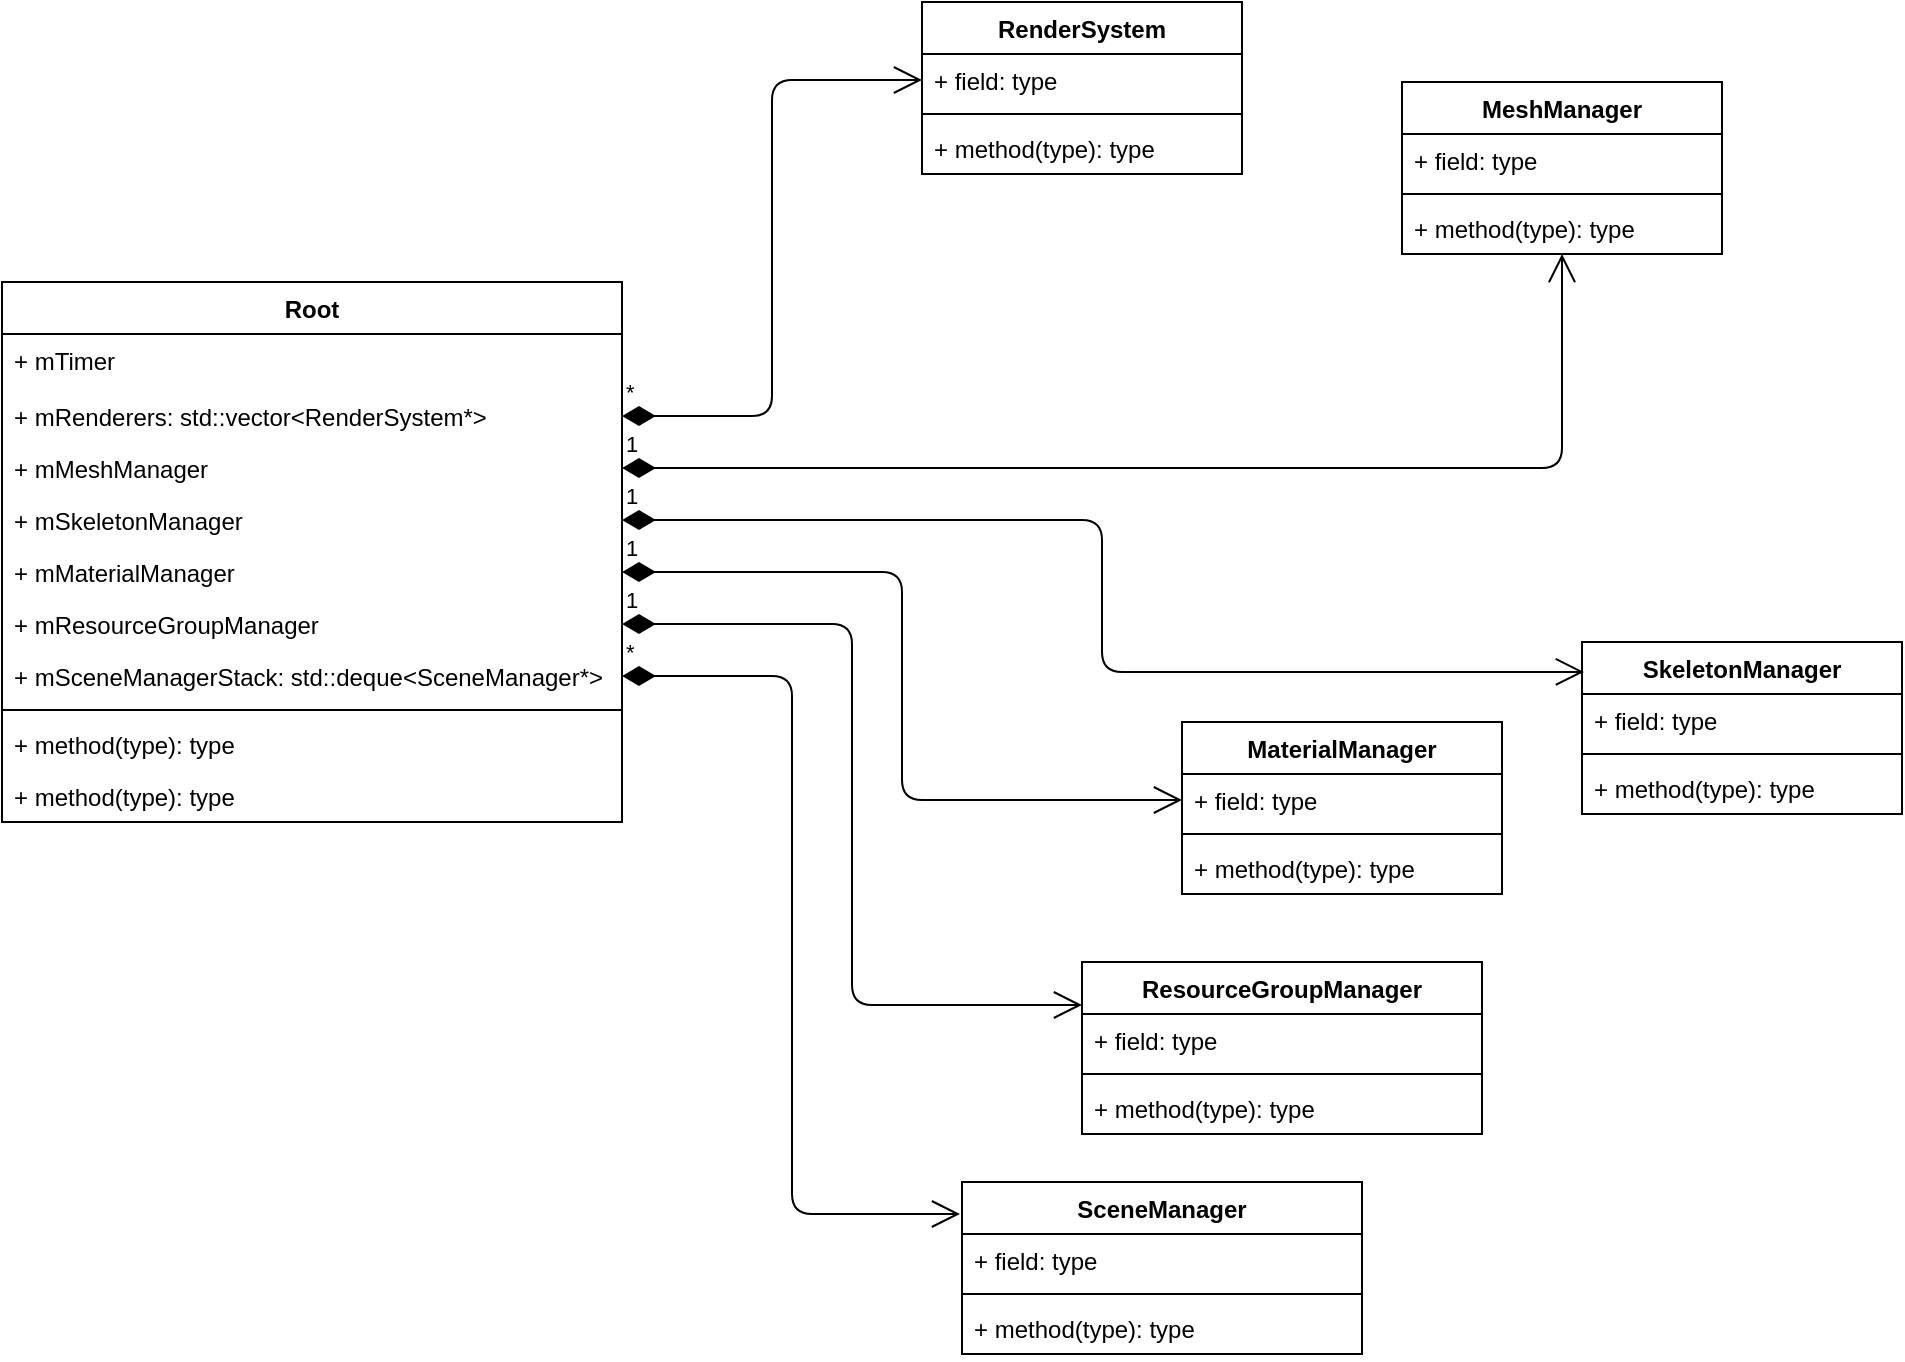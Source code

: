 <mxfile version="14.6.13" type="github"><diagram id="2uamDSMp3M37Ztlf-tgj" name="Page-1"><mxGraphModel dx="1138" dy="764" grid="1" gridSize="10" guides="1" tooltips="1" connect="1" arrows="1" fold="1" page="1" pageScale="1" pageWidth="827" pageHeight="1169" math="0" shadow="0"><root><mxCell id="0"/><mxCell id="1" parent="0"/><mxCell id="zWcjs0OMuB9KEEBCAnvX-1" value="Root" style="swimlane;fontStyle=1;align=center;verticalAlign=top;childLayout=stackLayout;horizontal=1;startSize=26;horizontalStack=0;resizeParent=1;resizeParentMax=0;resizeLast=0;collapsible=1;marginBottom=0;" parent="1" vertex="1"><mxGeometry x="20" y="160" width="310" height="270" as="geometry"><mxRectangle x="20" y="160" width="60" height="26" as="alternateBounds"/></mxGeometry></mxCell><mxCell id="zWcjs0OMuB9KEEBCAnvX-6" value="+ mTimer" style="text;strokeColor=none;fillColor=none;align=left;verticalAlign=top;spacingLeft=4;spacingRight=4;overflow=hidden;rotatable=0;points=[[0,0.5],[1,0.5]];portConstraint=eastwest;" parent="zWcjs0OMuB9KEEBCAnvX-1" vertex="1"><mxGeometry y="26" width="310" height="28" as="geometry"/></mxCell><mxCell id="zWcjs0OMuB9KEEBCAnvX-2" value="+ mRenderers: std::vector&lt;RenderSystem*&gt;" style="text;strokeColor=none;fillColor=none;align=left;verticalAlign=top;spacingLeft=4;spacingRight=4;overflow=hidden;rotatable=0;points=[[0,0.5],[1,0.5]];portConstraint=eastwest;" parent="zWcjs0OMuB9KEEBCAnvX-1" vertex="1"><mxGeometry y="54" width="310" height="26" as="geometry"/></mxCell><mxCell id="zWcjs0OMuB9KEEBCAnvX-9" value="+ mMeshManager&#xa;" style="text;strokeColor=none;fillColor=none;align=left;verticalAlign=top;spacingLeft=4;spacingRight=4;overflow=hidden;rotatable=0;points=[[0,0.5],[1,0.5]];portConstraint=eastwest;" parent="zWcjs0OMuB9KEEBCAnvX-1" vertex="1"><mxGeometry y="80" width="310" height="26" as="geometry"/></mxCell><mxCell id="zWcjs0OMuB9KEEBCAnvX-12" value="+ mSkeletonManager&#xa;" style="text;strokeColor=none;fillColor=none;align=left;verticalAlign=top;spacingLeft=4;spacingRight=4;overflow=hidden;rotatable=0;points=[[0,0.5],[1,0.5]];portConstraint=eastwest;" parent="zWcjs0OMuB9KEEBCAnvX-1" vertex="1"><mxGeometry y="106" width="310" height="26" as="geometry"/></mxCell><mxCell id="zWcjs0OMuB9KEEBCAnvX-5" value="+ mMaterialManager&#xa;" style="text;strokeColor=none;fillColor=none;align=left;verticalAlign=top;spacingLeft=4;spacingRight=4;overflow=hidden;rotatable=0;points=[[0,0.5],[1,0.5]];portConstraint=eastwest;" parent="zWcjs0OMuB9KEEBCAnvX-1" vertex="1"><mxGeometry y="132" width="310" height="26" as="geometry"/></mxCell><mxCell id="zWcjs0OMuB9KEEBCAnvX-8" value="+ mResourceGroupManager&#xa;" style="text;strokeColor=none;fillColor=none;align=left;verticalAlign=top;spacingLeft=4;spacingRight=4;overflow=hidden;rotatable=0;points=[[0,0.5],[1,0.5]];portConstraint=eastwest;" parent="zWcjs0OMuB9KEEBCAnvX-1" vertex="1"><mxGeometry y="158" width="310" height="26" as="geometry"/></mxCell><mxCell id="zWcjs0OMuB9KEEBCAnvX-10" value="+ mSceneManagerStack: std::deque&lt;SceneManager*&gt;&#xa;" style="text;strokeColor=none;fillColor=none;align=left;verticalAlign=top;spacingLeft=4;spacingRight=4;overflow=hidden;rotatable=0;points=[[0,0.5],[1,0.5]];portConstraint=eastwest;" parent="zWcjs0OMuB9KEEBCAnvX-1" vertex="1"><mxGeometry y="184" width="310" height="26" as="geometry"/></mxCell><mxCell id="zWcjs0OMuB9KEEBCAnvX-3" value="" style="line;strokeWidth=1;fillColor=none;align=left;verticalAlign=middle;spacingTop=-1;spacingLeft=3;spacingRight=3;rotatable=0;labelPosition=right;points=[];portConstraint=eastwest;" parent="zWcjs0OMuB9KEEBCAnvX-1" vertex="1"><mxGeometry y="210" width="310" height="8" as="geometry"/></mxCell><mxCell id="zWcjs0OMuB9KEEBCAnvX-4" value="+ method(type): type" style="text;strokeColor=none;fillColor=none;align=left;verticalAlign=top;spacingLeft=4;spacingRight=4;overflow=hidden;rotatable=0;points=[[0,0.5],[1,0.5]];portConstraint=eastwest;" parent="zWcjs0OMuB9KEEBCAnvX-1" vertex="1"><mxGeometry y="218" width="310" height="26" as="geometry"/></mxCell><mxCell id="zWcjs0OMuB9KEEBCAnvX-7" value="+ method(type): type" style="text;strokeColor=none;fillColor=none;align=left;verticalAlign=top;spacingLeft=4;spacingRight=4;overflow=hidden;rotatable=0;points=[[0,0.5],[1,0.5]];portConstraint=eastwest;" parent="zWcjs0OMuB9KEEBCAnvX-1" vertex="1"><mxGeometry y="244" width="310" height="26" as="geometry"/></mxCell><mxCell id="zWcjs0OMuB9KEEBCAnvX-20" value="*" style="endArrow=open;html=1;endSize=12;startArrow=diamondThin;startSize=14;startFill=1;edgeStyle=orthogonalEdgeStyle;align=left;verticalAlign=bottom;entryX=0;entryY=0.5;entryDx=0;entryDy=0;" parent="1" source="zWcjs0OMuB9KEEBCAnvX-2" target="L6r7v4rmBGlz0XZG1nLP-13" edge="1"><mxGeometry x="-1" y="3" relative="1" as="geometry"><mxPoint x="320" y="430" as="sourcePoint"/><mxPoint x="450" y="69" as="targetPoint"/></mxGeometry></mxCell><mxCell id="L6r7v4rmBGlz0XZG1nLP-1" value="MeshManager" style="swimlane;fontStyle=1;align=center;verticalAlign=top;childLayout=stackLayout;horizontal=1;startSize=26;horizontalStack=0;resizeParent=1;resizeParentMax=0;resizeLast=0;collapsible=1;marginBottom=0;" vertex="1" parent="1"><mxGeometry x="720" y="60" width="160" height="86" as="geometry"/></mxCell><mxCell id="L6r7v4rmBGlz0XZG1nLP-2" value="+ field: type" style="text;strokeColor=none;fillColor=none;align=left;verticalAlign=top;spacingLeft=4;spacingRight=4;overflow=hidden;rotatable=0;points=[[0,0.5],[1,0.5]];portConstraint=eastwest;" vertex="1" parent="L6r7v4rmBGlz0XZG1nLP-1"><mxGeometry y="26" width="160" height="26" as="geometry"/></mxCell><mxCell id="L6r7v4rmBGlz0XZG1nLP-3" value="" style="line;strokeWidth=1;fillColor=none;align=left;verticalAlign=middle;spacingTop=-1;spacingLeft=3;spacingRight=3;rotatable=0;labelPosition=right;points=[];portConstraint=eastwest;" vertex="1" parent="L6r7v4rmBGlz0XZG1nLP-1"><mxGeometry y="52" width="160" height="8" as="geometry"/></mxCell><mxCell id="L6r7v4rmBGlz0XZG1nLP-4" value="+ method(type): type" style="text;strokeColor=none;fillColor=none;align=left;verticalAlign=top;spacingLeft=4;spacingRight=4;overflow=hidden;rotatable=0;points=[[0,0.5],[1,0.5]];portConstraint=eastwest;" vertex="1" parent="L6r7v4rmBGlz0XZG1nLP-1"><mxGeometry y="60" width="160" height="26" as="geometry"/></mxCell><mxCell id="L6r7v4rmBGlz0XZG1nLP-5" value="1" style="endArrow=open;html=1;endSize=12;startArrow=diamondThin;startSize=14;startFill=1;edgeStyle=orthogonalEdgeStyle;align=left;verticalAlign=bottom;exitX=1;exitY=0.5;exitDx=0;exitDy=0;" edge="1" parent="1" source="zWcjs0OMuB9KEEBCAnvX-9" target="L6r7v4rmBGlz0XZG1nLP-1"><mxGeometry x="-1" y="3" relative="1" as="geometry"><mxPoint x="360" y="330" as="sourcePoint"/><mxPoint x="520" y="330" as="targetPoint"/></mxGeometry></mxCell><mxCell id="L6r7v4rmBGlz0XZG1nLP-6" value="MaterialManager" style="swimlane;fontStyle=1;align=center;verticalAlign=top;childLayout=stackLayout;horizontal=1;startSize=26;horizontalStack=0;resizeParent=1;resizeParentMax=0;resizeLast=0;collapsible=1;marginBottom=0;" vertex="1" parent="1"><mxGeometry x="610" y="380" width="160" height="86" as="geometry"/></mxCell><mxCell id="L6r7v4rmBGlz0XZG1nLP-7" value="+ field: type" style="text;strokeColor=none;fillColor=none;align=left;verticalAlign=top;spacingLeft=4;spacingRight=4;overflow=hidden;rotatable=0;points=[[0,0.5],[1,0.5]];portConstraint=eastwest;" vertex="1" parent="L6r7v4rmBGlz0XZG1nLP-6"><mxGeometry y="26" width="160" height="26" as="geometry"/></mxCell><mxCell id="L6r7v4rmBGlz0XZG1nLP-8" value="" style="line;strokeWidth=1;fillColor=none;align=left;verticalAlign=middle;spacingTop=-1;spacingLeft=3;spacingRight=3;rotatable=0;labelPosition=right;points=[];portConstraint=eastwest;" vertex="1" parent="L6r7v4rmBGlz0XZG1nLP-6"><mxGeometry y="52" width="160" height="8" as="geometry"/></mxCell><mxCell id="L6r7v4rmBGlz0XZG1nLP-9" value="+ method(type): type" style="text;strokeColor=none;fillColor=none;align=left;verticalAlign=top;spacingLeft=4;spacingRight=4;overflow=hidden;rotatable=0;points=[[0,0.5],[1,0.5]];portConstraint=eastwest;" vertex="1" parent="L6r7v4rmBGlz0XZG1nLP-6"><mxGeometry y="60" width="160" height="26" as="geometry"/></mxCell><mxCell id="L6r7v4rmBGlz0XZG1nLP-10" value="1" style="endArrow=open;html=1;endSize=12;startArrow=diamondThin;startSize=14;startFill=1;edgeStyle=orthogonalEdgeStyle;align=left;verticalAlign=bottom;exitX=1;exitY=0.5;exitDx=0;exitDy=0;entryX=0;entryY=0.5;entryDx=0;entryDy=0;" edge="1" parent="1" source="zWcjs0OMuB9KEEBCAnvX-5" target="L6r7v4rmBGlz0XZG1nLP-7"><mxGeometry x="-1" y="3" relative="1" as="geometry"><mxPoint x="340" y="263" as="sourcePoint"/><mxPoint x="470" y="319" as="targetPoint"/></mxGeometry></mxCell><mxCell id="L6r7v4rmBGlz0XZG1nLP-12" value="RenderSystem" style="swimlane;fontStyle=1;align=center;verticalAlign=top;childLayout=stackLayout;horizontal=1;startSize=26;horizontalStack=0;resizeParent=1;resizeParentMax=0;resizeLast=0;collapsible=1;marginBottom=0;" vertex="1" parent="1"><mxGeometry x="480" y="20" width="160" height="86" as="geometry"/></mxCell><mxCell id="L6r7v4rmBGlz0XZG1nLP-13" value="+ field: type" style="text;strokeColor=none;fillColor=none;align=left;verticalAlign=top;spacingLeft=4;spacingRight=4;overflow=hidden;rotatable=0;points=[[0,0.5],[1,0.5]];portConstraint=eastwest;" vertex="1" parent="L6r7v4rmBGlz0XZG1nLP-12"><mxGeometry y="26" width="160" height="26" as="geometry"/></mxCell><mxCell id="L6r7v4rmBGlz0XZG1nLP-14" value="" style="line;strokeWidth=1;fillColor=none;align=left;verticalAlign=middle;spacingTop=-1;spacingLeft=3;spacingRight=3;rotatable=0;labelPosition=right;points=[];portConstraint=eastwest;" vertex="1" parent="L6r7v4rmBGlz0XZG1nLP-12"><mxGeometry y="52" width="160" height="8" as="geometry"/></mxCell><mxCell id="L6r7v4rmBGlz0XZG1nLP-15" value="+ method(type): type" style="text;strokeColor=none;fillColor=none;align=left;verticalAlign=top;spacingLeft=4;spacingRight=4;overflow=hidden;rotatable=0;points=[[0,0.5],[1,0.5]];portConstraint=eastwest;" vertex="1" parent="L6r7v4rmBGlz0XZG1nLP-12"><mxGeometry y="60" width="160" height="26" as="geometry"/></mxCell><mxCell id="L6r7v4rmBGlz0XZG1nLP-16" value="SkeletonManager" style="swimlane;fontStyle=1;align=center;verticalAlign=top;childLayout=stackLayout;horizontal=1;startSize=26;horizontalStack=0;resizeParent=1;resizeParentMax=0;resizeLast=0;collapsible=1;marginBottom=0;" vertex="1" parent="1"><mxGeometry x="810" y="340" width="160" height="86" as="geometry"/></mxCell><mxCell id="L6r7v4rmBGlz0XZG1nLP-17" value="+ field: type" style="text;strokeColor=none;fillColor=none;align=left;verticalAlign=top;spacingLeft=4;spacingRight=4;overflow=hidden;rotatable=0;points=[[0,0.5],[1,0.5]];portConstraint=eastwest;" vertex="1" parent="L6r7v4rmBGlz0XZG1nLP-16"><mxGeometry y="26" width="160" height="26" as="geometry"/></mxCell><mxCell id="L6r7v4rmBGlz0XZG1nLP-18" value="" style="line;strokeWidth=1;fillColor=none;align=left;verticalAlign=middle;spacingTop=-1;spacingLeft=3;spacingRight=3;rotatable=0;labelPosition=right;points=[];portConstraint=eastwest;" vertex="1" parent="L6r7v4rmBGlz0XZG1nLP-16"><mxGeometry y="52" width="160" height="8" as="geometry"/></mxCell><mxCell id="L6r7v4rmBGlz0XZG1nLP-19" value="+ method(type): type" style="text;strokeColor=none;fillColor=none;align=left;verticalAlign=top;spacingLeft=4;spacingRight=4;overflow=hidden;rotatable=0;points=[[0,0.5],[1,0.5]];portConstraint=eastwest;" vertex="1" parent="L6r7v4rmBGlz0XZG1nLP-16"><mxGeometry y="60" width="160" height="26" as="geometry"/></mxCell><mxCell id="L6r7v4rmBGlz0XZG1nLP-20" value="1" style="endArrow=open;html=1;endSize=12;startArrow=diamondThin;startSize=14;startFill=1;edgeStyle=orthogonalEdgeStyle;align=left;verticalAlign=bottom;exitX=1;exitY=0.5;exitDx=0;exitDy=0;entryX=0.006;entryY=0.174;entryDx=0;entryDy=0;entryPerimeter=0;" edge="1" parent="1" source="zWcjs0OMuB9KEEBCAnvX-12" target="L6r7v4rmBGlz0XZG1nLP-16"><mxGeometry x="-1" y="3" relative="1" as="geometry"><mxPoint x="340" y="263" as="sourcePoint"/><mxPoint x="710" y="213" as="targetPoint"/></mxGeometry></mxCell><mxCell id="L6r7v4rmBGlz0XZG1nLP-21" value="ResourceGroupManager" style="swimlane;fontStyle=1;align=center;verticalAlign=top;childLayout=stackLayout;horizontal=1;startSize=26;horizontalStack=0;resizeParent=1;resizeParentMax=0;resizeLast=0;collapsible=1;marginBottom=0;" vertex="1" parent="1"><mxGeometry x="560" y="500" width="200" height="86" as="geometry"/></mxCell><mxCell id="L6r7v4rmBGlz0XZG1nLP-22" value="+ field: type" style="text;strokeColor=none;fillColor=none;align=left;verticalAlign=top;spacingLeft=4;spacingRight=4;overflow=hidden;rotatable=0;points=[[0,0.5],[1,0.5]];portConstraint=eastwest;" vertex="1" parent="L6r7v4rmBGlz0XZG1nLP-21"><mxGeometry y="26" width="200" height="26" as="geometry"/></mxCell><mxCell id="L6r7v4rmBGlz0XZG1nLP-23" value="" style="line;strokeWidth=1;fillColor=none;align=left;verticalAlign=middle;spacingTop=-1;spacingLeft=3;spacingRight=3;rotatable=0;labelPosition=right;points=[];portConstraint=eastwest;" vertex="1" parent="L6r7v4rmBGlz0XZG1nLP-21"><mxGeometry y="52" width="200" height="8" as="geometry"/></mxCell><mxCell id="L6r7v4rmBGlz0XZG1nLP-24" value="+ method(type): type" style="text;strokeColor=none;fillColor=none;align=left;verticalAlign=top;spacingLeft=4;spacingRight=4;overflow=hidden;rotatable=0;points=[[0,0.5],[1,0.5]];portConstraint=eastwest;" vertex="1" parent="L6r7v4rmBGlz0XZG1nLP-21"><mxGeometry y="60" width="200" height="26" as="geometry"/></mxCell><mxCell id="L6r7v4rmBGlz0XZG1nLP-26" value="1" style="endArrow=open;html=1;endSize=12;startArrow=diamondThin;startSize=14;startFill=1;edgeStyle=orthogonalEdgeStyle;align=left;verticalAlign=bottom;entryX=0;entryY=0.25;entryDx=0;entryDy=0;" edge="1" parent="1" source="zWcjs0OMuB9KEEBCAnvX-8" target="L6r7v4rmBGlz0XZG1nLP-21"><mxGeometry x="-1" y="3" relative="1" as="geometry"><mxPoint x="333" y="325" as="sourcePoint"/><mxPoint x="490" y="550" as="targetPoint"/></mxGeometry></mxCell><mxCell id="L6r7v4rmBGlz0XZG1nLP-27" value="SceneManager" style="swimlane;fontStyle=1;align=center;verticalAlign=top;childLayout=stackLayout;horizontal=1;startSize=26;horizontalStack=0;resizeParent=1;resizeParentMax=0;resizeLast=0;collapsible=1;marginBottom=0;" vertex="1" parent="1"><mxGeometry x="500" y="610" width="200" height="86" as="geometry"/></mxCell><mxCell id="L6r7v4rmBGlz0XZG1nLP-28" value="+ field: type" style="text;strokeColor=none;fillColor=none;align=left;verticalAlign=top;spacingLeft=4;spacingRight=4;overflow=hidden;rotatable=0;points=[[0,0.5],[1,0.5]];portConstraint=eastwest;" vertex="1" parent="L6r7v4rmBGlz0XZG1nLP-27"><mxGeometry y="26" width="200" height="26" as="geometry"/></mxCell><mxCell id="L6r7v4rmBGlz0XZG1nLP-29" value="" style="line;strokeWidth=1;fillColor=none;align=left;verticalAlign=middle;spacingTop=-1;spacingLeft=3;spacingRight=3;rotatable=0;labelPosition=right;points=[];portConstraint=eastwest;" vertex="1" parent="L6r7v4rmBGlz0XZG1nLP-27"><mxGeometry y="52" width="200" height="8" as="geometry"/></mxCell><mxCell id="L6r7v4rmBGlz0XZG1nLP-30" value="+ method(type): type" style="text;strokeColor=none;fillColor=none;align=left;verticalAlign=top;spacingLeft=4;spacingRight=4;overflow=hidden;rotatable=0;points=[[0,0.5],[1,0.5]];portConstraint=eastwest;" vertex="1" parent="L6r7v4rmBGlz0XZG1nLP-27"><mxGeometry y="60" width="200" height="26" as="geometry"/></mxCell><mxCell id="L6r7v4rmBGlz0XZG1nLP-31" value="*" style="endArrow=open;html=1;endSize=12;startArrow=diamondThin;startSize=14;startFill=1;edgeStyle=orthogonalEdgeStyle;align=left;verticalAlign=bottom;entryX=-0.005;entryY=0.186;entryDx=0;entryDy=0;exitX=1;exitY=0.5;exitDx=0;exitDy=0;entryPerimeter=0;" edge="1" parent="1" source="zWcjs0OMuB9KEEBCAnvX-10" target="L6r7v4rmBGlz0XZG1nLP-27"><mxGeometry x="-1" y="3" relative="1" as="geometry"><mxPoint x="340" y="341" as="sourcePoint"/><mxPoint x="570" y="531.5" as="targetPoint"/></mxGeometry></mxCell></root></mxGraphModel></diagram></mxfile>